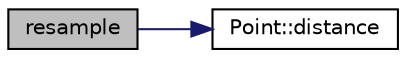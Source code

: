 digraph "resample"
{
 // LATEX_PDF_SIZE
  edge [fontname="Helvetica",fontsize="10",labelfontname="Helvetica",labelfontsize="10"];
  node [fontname="Helvetica",fontsize="10",shape=record];
  rankdir="LR";
  Node1 [label="resample",height=0.2,width=0.4,color="black", fillcolor="grey75", style="filled", fontcolor="black",tooltip=" "];
  Node1 -> Node2 [color="midnightblue",fontsize="10",style="solid",fontname="Helvetica"];
  Node2 [label="Point::distance",height=0.2,width=0.4,color="black", fillcolor="white", style="filled",URL="$d0/d69/class_point.html#acc3058eeeacca7bab08c0c893ff4af2a",tooltip=" "];
}
